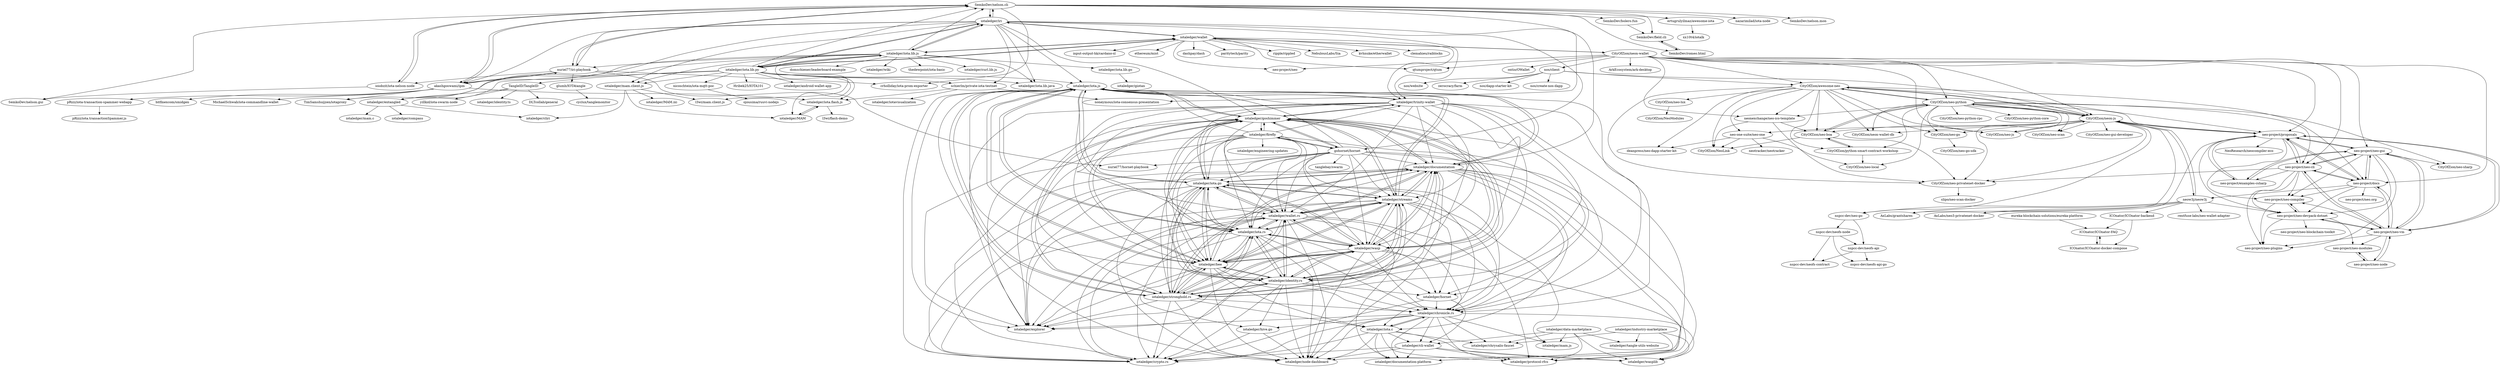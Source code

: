 digraph G {
"SemkoDev/nelson.cli" -> "nuriel77/iri-playbook"
"SemkoDev/nelson.cli" -> "ioiobzit/iota-nelson-node"
"SemkoDev/nelson.cli" -> "SemkoDev/field.cli"
"SemkoDev/nelson.cli" -> "akashgoswami/ipm"
"SemkoDev/nelson.cli" -> "SemkoDev/nelson.gui"
"SemkoDev/nelson.cli" -> "crholliday/iota-prom-exporter"
"SemkoDev/nelson.cli" -> "iotaledger/iri"
"SemkoDev/nelson.cli" -> "SemkoDev/romeo.html"
"SemkoDev/nelson.cli" -> "ertugrulyilmaz/awesome-iota"
"SemkoDev/nelson.cli" -> "SemkoDev/bolero.fun"
"SemkoDev/nelson.cli" -> "nazarimilad/iota-node"
"SemkoDev/nelson.cli" -> "SemkoDev/nelson.mon"
"SemkoDev/nelson.cli" -> "noneymous/iota-consensus-presentation"
"iotaledger/iri" -> "iotaledger/wallet"
"iotaledger/iri" -> "iotaledger/iota.lib.js"
"iotaledger/iri" -> "SemkoDev/nelson.cli"
"iotaledger/iri" -> "iotaledger/trinity-wallet"
"iotaledger/iri" -> "iotaledger/iota.lib.py"
"iotaledger/iri" -> "iotaledger/entangled"
"iotaledger/iri" -> "iotaledger/goshimmer"
"iotaledger/iri" -> "iotaledger/iota.js"
"iotaledger/iri" -> "iotaledger/documentation"
"iotaledger/iri" -> "iotaledger/iota.lib.java"
"iotaledger/iri" -> "akashgoswami/ipm"
"iotaledger/iri" -> "nuriel77/iri-playbook"
"iotaledger/iri" -> "gohornet/hornet"
"iotaledger/iri" -> "iotaledger/mam.client.js"
"iotaledger/iri" -> "schierlm/private-iota-testnet"
"CityOfZion/neon-wallet" -> "neo-project/neo" ["e"=1]
"CityOfZion/neon-wallet" -> "CityOfZion/awesome-neo"
"CityOfZion/neon-wallet" -> "neo-project/neo-gui"
"CityOfZion/neon-wallet" -> "CityOfZion/neo-python"
"CityOfZion/neon-wallet" -> "CityOfZion/neon-js"
"CityOfZion/neon-wallet" -> "qtumproject/qtum" ["e"=1]
"CityOfZion/neon-wallet" -> "iotaledger/wallet"
"CityOfZion/neon-wallet" -> "neo-project/neo-cli"
"CityOfZion/neon-wallet" -> "neonexchange/neo-ico-template"
"CityOfZion/neon-wallet" -> "neo-project/proposals"
"CityOfZion/neon-wallet" -> "neo-project/docs"
"CityOfZion/neon-wallet" -> "CityOfZion/neo-js"
"CityOfZion/neon-wallet" -> "ArkEcosystem/ark-desktop" ["e"=1]
"CityOfZion/neon-wallet" -> "ontio/OWallet" ["e"=1]
"CityOfZion/neon-wallet" -> "nos/client"
"iotaledger/iota.js" -> "iotaledger/iota.go"
"iotaledger/iota.js" -> "iotaledger/streams"
"iotaledger/iota.js" -> "iotaledger/documentation"
"iotaledger/iota.js" -> "iotaledger/goshimmer"
"iotaledger/iota.js" -> "iotaledger/wallet.rs"
"iotaledger/iota.js" -> "iotaledger/trinity-wallet"
"iotaledger/iota.js" -> "iotaledger/iota.rs"
"iotaledger/iota.js" -> "iotaledger/bee"
"iotaledger/iota.js" -> "iotaledger/stronghold.rs"
"iotaledger/iota.js" -> "iotaledger/identity.rs"
"iotaledger/iota.js" -> "iotaledger/wasp"
"iotaledger/iota.js" -> "iotaledger/explorer"
"iotaledger/iota.js" -> "iotaledger/node-dashboard"
"iotaledger/iota.js" -> "iotaledger/chronicle.rs"
"iotaledger/iota.js" -> "iotaledger/crypto.rs"
"iotaledger/iota.rs" -> "iotaledger/wallet.rs"
"iotaledger/iota.rs" -> "iotaledger/streams"
"iotaledger/iota.rs" -> "iotaledger/bee"
"iotaledger/iota.rs" -> "iotaledger/wasp"
"iotaledger/iota.rs" -> "iotaledger/stronghold.rs"
"iotaledger/iota.rs" -> "iotaledger/goshimmer"
"iotaledger/iota.rs" -> "iotaledger/identity.rs"
"iotaledger/iota.rs" -> "iotaledger/iota.go"
"iotaledger/iota.rs" -> "iotaledger/explorer"
"iotaledger/iota.rs" -> "iotaledger/crypto.rs"
"iotaledger/iota.rs" -> "iotaledger/chronicle.rs"
"iotaledger/iota.rs" -> "iotaledger/documentation"
"iotaledger/iota.rs" -> "iotaledger/hornet"
"iotaledger/iota.rs" -> "iotaledger/node-dashboard"
"iotaledger/iota.rs" -> "iotaledger/iota.js"
"iotaledger/bee" -> "iotaledger/streams"
"iotaledger/bee" -> "iotaledger/wallet.rs"
"iotaledger/bee" -> "iotaledger/goshimmer"
"iotaledger/bee" -> "iotaledger/iota.go"
"iotaledger/bee" -> "iotaledger/iota.rs"
"iotaledger/bee" -> "iotaledger/wasp"
"iotaledger/bee" -> "iotaledger/documentation"
"iotaledger/bee" -> "iotaledger/stronghold.rs"
"iotaledger/bee" -> "iotaledger/identity.rs"
"iotaledger/bee" -> "iotaledger/chronicle.rs"
"iotaledger/bee" -> "iotaledger/crypto.rs"
"iotaledger/bee" -> "iotaledger/explorer"
"iotaledger/bee" -> "iotaledger/node-dashboard"
"iotaledger/bee" -> "iotaledger/iota.js"
"iotaledger/bee" -> "iotaledger/iota.c"
"iotaledger/wallet" -> "iotaledger/iri"
"iotaledger/wallet" -> "iotaledger/iota.lib.js"
"iotaledger/wallet" -> "iotaledger/trinity-wallet"
"iotaledger/wallet" -> "iotaledger/iota.lib.py"
"iotaledger/wallet" -> "NebulousLabs/Sia" ["e"=1]
"iotaledger/wallet" -> "qtumproject/qtum" ["e"=1]
"iotaledger/wallet" -> "kvhnuke/etherwallet" ["e"=1]
"iotaledger/wallet" -> "clemahieu/raiblocks" ["e"=1]
"iotaledger/wallet" -> "input-output-hk/cardano-sl" ["e"=1]
"iotaledger/wallet" -> "ethereum/mist" ["e"=1]
"iotaledger/wallet" -> "CityOfZion/neon-wallet"
"iotaledger/wallet" -> "dashpay/dash" ["e"=1]
"iotaledger/wallet" -> "neo-project/neo" ["e"=1]
"iotaledger/wallet" -> "paritytech/parity" ["e"=1]
"iotaledger/wallet" -> "ripple/rippled" ["e"=1]
"CityOfZion/neo-lux" -> "CityOfZion/NeoModules"
"iotaledger/documentation" -> "iotaledger/streams"
"iotaledger/documentation" -> "iotaledger/iota.go"
"iotaledger/documentation" -> "iotaledger/wallet.rs"
"iotaledger/documentation" -> "iotaledger/bee"
"iotaledger/documentation" -> "iotaledger/explorer"
"iotaledger/documentation" -> "iotaledger/goshimmer"
"iotaledger/documentation" -> "iotaledger/node-dashboard"
"iotaledger/documentation" -> "iotaledger/chronicle.rs"
"iotaledger/documentation" -> "iotaledger/crypto.rs"
"iotaledger/documentation" -> "iotaledger/protocol-rfcs"
"iotaledger/documentation" -> "iotaledger/documentation-platform"
"iotaledger/documentation" -> "iotaledger/wasplib"
"iotaledger/documentation" -> "iotaledger/iota.js"
"iotaledger/documentation" -> "iotaledger/iota.c"
"iotaledger/documentation" -> "iotaledger/wasp"
"iotaledger/firefly" -> "iotaledger/goshimmer"
"iotaledger/firefly" -> "iotaledger/wasp"
"iotaledger/firefly" -> "iotaledger/iota.rs"
"iotaledger/firefly" -> "iotaledger/wallet.rs"
"iotaledger/firefly" -> "iotaledger/bee"
"iotaledger/firefly" -> "iotaledger/identity.rs"
"iotaledger/firefly" -> "iotaledger/stronghold.rs"
"iotaledger/firefly" -> "iotaledger/streams"
"iotaledger/firefly" -> "gohornet/hornet"
"iotaledger/firefly" -> "iotaledger/engineering-updates"
"iotaledger/firefly" -> "iotaledger/hornet"
"iotaledger/firefly" -> "iotaledger/iota.go"
"iotaledger/firefly" -> "iotaledger/explorer"
"iotaledger/firefly" -> "iotaledger/iota.js"
"iotaledger/firefly" -> "iotaledger/trinity-wallet"
"iotaledger/goshimmer" -> "iotaledger/streams"
"iotaledger/goshimmer" -> "iotaledger/bee"
"iotaledger/goshimmer" -> "iotaledger/iota.go"
"iotaledger/goshimmer" -> "iotaledger/wasp"
"iotaledger/goshimmer" -> "iotaledger/wallet.rs"
"iotaledger/goshimmer" -> "iotaledger/documentation"
"iotaledger/goshimmer" -> "iotaledger/iota.rs"
"iotaledger/goshimmer" -> "iotaledger/identity.rs"
"iotaledger/goshimmer" -> "iotaledger/stronghold.rs"
"iotaledger/goshimmer" -> "iotaledger/iota.js"
"iotaledger/goshimmer" -> "iotaledger/trinity-wallet"
"iotaledger/goshimmer" -> "iotaledger/firefly"
"iotaledger/goshimmer" -> "gohornet/hornet"
"iotaledger/goshimmer" -> "iotaledger/hornet"
"iotaledger/goshimmer" -> "iotaledger/explorer"
"iotaledger/hive.go" -> "iotaledger/crypto.rs"
"iotaledger/hive.go" -> "iotaledger/node-dashboard"
"iotaledger/wasp" -> "iotaledger/wallet.rs"
"iotaledger/wasp" -> "iotaledger/streams"
"iotaledger/wasp" -> "iotaledger/bee"
"iotaledger/wasp" -> "iotaledger/iota.rs"
"iotaledger/wasp" -> "iotaledger/goshimmer"
"iotaledger/wasp" -> "iotaledger/stronghold.rs"
"iotaledger/wasp" -> "iotaledger/explorer"
"iotaledger/wasp" -> "iotaledger/identity.rs"
"iotaledger/wasp" -> "iotaledger/crypto.rs"
"iotaledger/wasp" -> "iotaledger/iota.go"
"iotaledger/wasp" -> "iotaledger/documentation"
"iotaledger/wasp" -> "iotaledger/chronicle.rs"
"iotaledger/wasp" -> "iotaledger/node-dashboard"
"iotaledger/wasp" -> "iotaledger/hornet"
"iotaledger/wasp" -> "iotaledger/protocol-rfcs"
"nuriel77/iri-playbook" -> "SemkoDev/nelson.cli"
"nuriel77/iri-playbook" -> "akashgoswami/ipm"
"nuriel77/iri-playbook" -> "nuriel77/hornet-playbook"
"nuriel77/iri-playbook" -> "glumb/IOTAtangle"
"nuriel77/iri-playbook" -> "ioiobzit/iota-nelson-node"
"nuriel77/iri-playbook" -> "crholliday/iota-prom-exporter"
"CityOfZion/neon-js" -> "CityOfZion/neo-js"
"CityOfZion/neon-js" -> "neo-project/proposals"
"CityOfZion/neon-js" -> "CityOfZion/awesome-neo"
"CityOfZion/neon-js" -> "neo-one-suite/neo-one"
"CityOfZion/neon-js" -> "CityOfZion/neo-go"
"CityOfZion/neon-js" -> "nspcc-dev/neo-go"
"CityOfZion/neon-js" -> "CityOfZion/neo-privatenet-docker"
"CityOfZion/neon-js" -> "neow3j/neow3j"
"CityOfZion/neon-js" -> "CityOfZion/neon-wallet-db"
"CityOfZion/neon-js" -> "CityOfZion/neo-python"
"CityOfZion/neon-js" -> "AxLabs/grantshares"
"CityOfZion/neon-js" -> "CityOfZion/neo-boa"
"CityOfZion/neon-js" -> "CityOfZion/neo-gui-developer"
"CityOfZion/neon-js" -> "CityOfZion/neo-scan"
"CityOfZion/neo-python" -> "CityOfZion/neo-boa"
"CityOfZion/neo-python" -> "CityOfZion/awesome-neo"
"CityOfZion/neo-python" -> "CityOfZion/python-smart-contract-workshop"
"CityOfZion/neo-python" -> "CityOfZion/neon-js"
"CityOfZion/neo-python" -> "neo-project/proposals"
"CityOfZion/neo-python" -> "CityOfZion/neo-go"
"CityOfZion/neo-python" -> "CityOfZion/neo-privatenet-docker"
"CityOfZion/neo-python" -> "CityOfZion/neo-local"
"CityOfZion/neo-python" -> "CityOfZion/neo-python-rpc"
"CityOfZion/neo-python" -> "neonexchange/neo-ico-template"
"CityOfZion/neo-python" -> "neo-project/neo-cli"
"CityOfZion/neo-python" -> "CityOfZion/neon-wallet-db"
"CityOfZion/neo-python" -> "CityOfZion/neo-sharp"
"CityOfZion/neo-python" -> "CityOfZion/neo-scan"
"CityOfZion/neo-python" -> "CityOfZion/neo-python-core"
"neo-project/neo-vm" -> "neo-project/proposals"
"neo-project/neo-vm" -> "neo-project/neo-devpack-dotnet"
"neo-project/neo-vm" -> "neo-project/neo-compiler"
"neo-project/neo-vm" -> "neo-project/neo-node"
"neo-project/neo-vm" -> "neo-project/neo-cli"
"neo-project/neo-vm" -> "neo-project/neo-modules"
"neo-project/neo-vm" -> "neo-project/docs"
"neo-project/neo-vm" -> "neo-project/neo-plugins"
"neo-project/neo-vm" -> "neo-project/neo-gui"
"neo-one-suite/neo-one" -> "neotracker/neotracker"
"neo-one-suite/neo-one" -> "CityOfZion/NeoLink"
"neo-one-suite/neo-one" -> "CityOfZion/neo-local"
"neo-one-suite/neo-one" -> "deanpress/neo-dapp-starter-kit"
"neonexchange/neo-ico-template" -> "CityOfZion/NeoLink"
"neonexchange/neo-ico-template" -> "CityOfZion/neo-privatenet-docker"
"neonexchange/neo-ico-template" -> "CityOfZion/neo-boa"
"nos/client" -> "nos/dapp-starter-kit"
"nos/client" -> "nos/create-nos-dapp"
"nos/client" -> "nos/website"
"nos/client" -> "CityOfZion/awesome-neo"
"nos/client" -> "zerocracy/farm" ["e"=1]
"nos/client" -> "CityOfZion/neon-js"
"iotaledger/hornet" -> "iotaledger/crypto.rs"
"iotaledger/hornet" -> "iotaledger/chronicle.rs"
"iotaledger/hornet" -> "iotaledger/cli-wallet"
"neo-project/neo-gui" -> "neo-project/neo-cli"
"neo-project/neo-gui" -> "neo-project/proposals"
"neo-project/neo-gui" -> "neo-project/examples-csharp"
"neo-project/neo-gui" -> "neo-project/neo-compiler"
"neo-project/neo-gui" -> "neo-project/neo-vm"
"neo-project/neo-gui" -> "neo-project/docs"
"neo-project/neo-gui" -> "neo-project/neo-plugins"
"neo-project/neo-gui" -> "neo-project/neo-devpack-dotnet"
"neo-project/neo-gui" -> "CityOfZion/neo-sharp"
"neow3j/neow3j" -> "AxLabs/neo3-privatenet-docker"
"neow3j/neow3j" -> "nspcc-dev/neo-go"
"neow3j/neow3j" -> "AxLabs/grantshares"
"neow3j/neow3j" -> "rentfuse-labs/neo-wallet-adapter"
"neow3j/neow3j" -> "neo-project/neo-devpack-dotnet"
"neow3j/neow3j" -> "ICOnator/ICOnator-backend"
"neow3j/neow3j" -> "CityOfZion/neon-js"
"neo-project/docs" -> "neo-project/neo-devpack-dotnet"
"neo-project/docs" -> "neo-project/neo-vm"
"neo-project/docs" -> "neo-project/proposals"
"neo-project/docs" -> "neo-project/neo-compiler"
"neo-project/docs" -> "neo-project/neo-gui"
"neo-project/docs" -> "neo-project/neo-cli"
"neo-project/docs" -> "neo-project/neo.org"
"neo-project/docs" -> "neow3j/neow3j"
"CityOfZion/awesome-neo" -> "CityOfZion/neo-python"
"CityOfZion/awesome-neo" -> "CityOfZion/neon-js"
"CityOfZion/awesome-neo" -> "CityOfZion/neo-js"
"CityOfZion/awesome-neo" -> "CityOfZion/neon-wallet-db"
"CityOfZion/awesome-neo" -> "neo-one-suite/neo-one"
"CityOfZion/awesome-neo" -> "neo-project/proposals"
"CityOfZion/awesome-neo" -> "neonexchange/neo-ico-template"
"CityOfZion/awesome-neo" -> "CityOfZion/NeoLink"
"CityOfZion/awesome-neo" -> "deanpress/neo-dapp-starter-kit"
"CityOfZion/awesome-neo" -> "CityOfZion/neo-lux"
"CityOfZion/awesome-neo" -> "CityOfZion/python-smart-contract-workshop"
"CityOfZion/awesome-neo" -> "CityOfZion/neo-boa"
"CityOfZion/awesome-neo" -> "CityOfZion/neo-go"
"CityOfZion/awesome-neo" -> "neo-project/docs"
"CityOfZion/awesome-neo" -> "CityOfZion/neo-privatenet-docker"
"iotaledger/trinity-wallet" -> "iotaledger/goshimmer"
"iotaledger/trinity-wallet" -> "iotaledger/iota.js"
"iotaledger/trinity-wallet" -> "iotaledger/iota.go"
"iotaledger/trinity-wallet" -> "iotaledger/streams"
"iotaledger/trinity-wallet" -> "iotaledger/documentation"
"iotaledger/trinity-wallet" -> "iotaledger/bee"
"iotaledger/trinity-wallet" -> "iotaledger/wallet.rs"
"iotaledger/trinity-wallet" -> "iotaledger/iota.rs"
"iotaledger/trinity-wallet" -> "iotaledger/stronghold.rs"
"iotaledger/trinity-wallet" -> "iotaledger/wasp"
"iotaledger/trinity-wallet" -> "iotaledger/identity.rs"
"iotaledger/trinity-wallet" -> "iotaledger/crypto.rs"
"iotaledger/trinity-wallet" -> "iotaledger/node-dashboard"
"iotaledger/trinity-wallet" -> "iotaledger/explorer"
"iotaledger/trinity-wallet" -> "iotaledger/chronicle.rs"
"nspcc-dev/neo-go" -> "nspcc-dev/neofs-node"
"nspcc-dev/neo-go" -> "nspcc-dev/neofs-api"
"ertugrulyilmaz/awesome-iota" -> "xx10t4/iotalk"
"iotaledger/iota.lib.js" -> "iotaledger/iri"
"iotaledger/iota.lib.js" -> "iotaledger/wallet"
"iotaledger/iota.lib.js" -> "iotaledger/iota.lib.py"
"iotaledger/iota.lib.js" -> "iotaledger/iota.flash.js"
"iotaledger/iota.lib.js" -> "SemkoDev/nelson.cli"
"iotaledger/iota.lib.js" -> "iotaledger/mam.client.js"
"iotaledger/iota.lib.js" -> "domschiener/leaderboard-example"
"iotaledger/iota.lib.js" -> "akashgoswami/ipm"
"iotaledger/iota.lib.js" -> "nuriel77/iri-playbook"
"iotaledger/iota.lib.js" -> "TimSamshuijzen/iotaproxy"
"iotaledger/iota.lib.js" -> "iotaledger/wiki"
"iotaledger/iota.lib.js" -> "iotaledger/iota.lib.go"
"iotaledger/iota.lib.js" -> "iotaledger/iota.lib.java"
"iotaledger/iota.lib.js" -> "thedewpoint/iota-basic"
"iotaledger/iota.lib.js" -> "iotaledger/curl.lib.js"
"iotaledger/iota.go" -> "iotaledger/streams"
"iotaledger/iota.go" -> "iotaledger/documentation"
"iotaledger/iota.go" -> "iotaledger/wallet.rs"
"iotaledger/iota.go" -> "iotaledger/bee"
"iotaledger/iota.go" -> "iotaledger/iota.js"
"iotaledger/iota.go" -> "iotaledger/goshimmer"
"iotaledger/iota.go" -> "iotaledger/node-dashboard"
"iotaledger/iota.go" -> "iotaledger/iota.c"
"iotaledger/iota.go" -> "iotaledger/explorer"
"iotaledger/iota.go" -> "iotaledger/chronicle.rs"
"iotaledger/iota.go" -> "iotaledger/iota.rs"
"iotaledger/iota.go" -> "iotaledger/stronghold.rs"
"iotaledger/iota.go" -> "iotaledger/crypto.rs"
"iotaledger/iota.go" -> "iotaledger/wasp"
"iotaledger/iota.go" -> "iotaledger/identity.rs"
"iotaledger/iota.lib.py" -> "iotaledger/MAM"
"iotaledger/iota.lib.py" -> "iotaledger/iota.lib.js"
"iotaledger/iota.lib.py" -> "iotaledger/iri"
"iotaledger/iota.lib.py" -> "iotaledger/entangled"
"iotaledger/iota.lib.py" -> "nicoschtein/iota-mqtt-poc"
"iotaledger/iota.lib.py" -> "iotaledger/iota.lib.java"
"iotaledger/iota.lib.py" -> "iotaledger/mam.client.js"
"iotaledger/iota.lib.py" -> "SemkoDev/nelson.cli"
"iotaledger/iota.lib.py" -> "schierlm/private-iota-testnet"
"iotaledger/iota.lib.py" -> "iotaledger/wallet"
"iotaledger/iota.lib.py" -> "l3wi/mam.client.js"
"iotaledger/iota.lib.py" -> "Hribek25/IOTA101"
"iotaledger/iota.lib.py" -> "iotaledger/iota.js"
"iotaledger/iota.lib.py" -> "iotaledger/android-wallet-app"
"iotaledger/iota.lib.py" -> "TangleID/TangleID"
"iotaledger/identity.rs" -> "iotaledger/stronghold.rs"
"iotaledger/identity.rs" -> "iotaledger/streams"
"iotaledger/identity.rs" -> "iotaledger/wallet.rs"
"iotaledger/identity.rs" -> "iotaledger/crypto.rs"
"iotaledger/identity.rs" -> "iotaledger/bee"
"iotaledger/identity.rs" -> "iotaledger/iota.rs"
"iotaledger/identity.rs" -> "iotaledger/wasp"
"iotaledger/identity.rs" -> "iotaledger/goshimmer"
"iotaledger/identity.rs" -> "iotaledger/iota.go"
"iotaledger/identity.rs" -> "iotaledger/explorer"
"iotaledger/identity.rs" -> "iotaledger/chronicle.rs"
"iotaledger/identity.rs" -> "iotaledger/documentation"
"iotaledger/identity.rs" -> "iotaledger/node-dashboard"
"iotaledger/identity.rs" -> "iotaledger/hive.go"
"iotaledger/identity.rs" -> "iotaledger/hornet"
"iotaledger/iota.c" -> "iotaledger/crypto.rs"
"iotaledger/iota.c" -> "iotaledger/cli-wallet"
"iotaledger/iota.c" -> "iotaledger/chronicle.rs"
"iotaledger/iota.c" -> "iotaledger/chrysalis-faucet"
"iotaledger/iota.c" -> "iotaledger/protocol-rfcs"
"iotaledger/iota.c" -> "iotaledger/wasplib"
"iotaledger/iota.c" -> "iotaledger/node-dashboard"
"iotaledger/iota.c" -> "iotaledger/documentation-platform"
"iotaledger/streams" -> "iotaledger/iota.go"
"iotaledger/streams" -> "iotaledger/documentation"
"iotaledger/streams" -> "iotaledger/bee"
"iotaledger/streams" -> "iotaledger/wallet.rs"
"iotaledger/streams" -> "iotaledger/goshimmer"
"iotaledger/streams" -> "iotaledger/iota.rs"
"iotaledger/streams" -> "iotaledger/wasp"
"iotaledger/streams" -> "iotaledger/stronghold.rs"
"iotaledger/streams" -> "iotaledger/identity.rs"
"iotaledger/streams" -> "iotaledger/chronicle.rs"
"iotaledger/streams" -> "iotaledger/crypto.rs"
"iotaledger/streams" -> "iotaledger/iota.js"
"iotaledger/streams" -> "iotaledger/explorer"
"iotaledger/streams" -> "iotaledger/hornet"
"iotaledger/streams" -> "iotaledger/mam.js"
"iotaledger/stronghold.rs" -> "iotaledger/identity.rs"
"iotaledger/stronghold.rs" -> "iotaledger/wallet.rs"
"iotaledger/stronghold.rs" -> "iotaledger/streams"
"iotaledger/stronghold.rs" -> "iotaledger/bee"
"iotaledger/stronghold.rs" -> "iotaledger/iota.rs"
"iotaledger/stronghold.rs" -> "iotaledger/wasp"
"iotaledger/stronghold.rs" -> "iotaledger/iota.go"
"iotaledger/stronghold.rs" -> "iotaledger/goshimmer"
"iotaledger/stronghold.rs" -> "iotaledger/documentation"
"iotaledger/stronghold.rs" -> "iotaledger/crypto.rs"
"iotaledger/stronghold.rs" -> "iotaledger/explorer"
"iotaledger/stronghold.rs" -> "iotaledger/chronicle.rs"
"iotaledger/stronghold.rs" -> "iotaledger/iota.js"
"iotaledger/stronghold.rs" -> "iotaledger/node-dashboard"
"iotaledger/stronghold.rs" -> "iotaledger/iota.c"
"neo-project/neo-node" -> "neo-project/neo-modules"
"neo-project/neo-node" -> "neo-project/neo-vm"
"neo-project/neo-cli" -> "neo-project/neo-gui"
"neo-project/neo-cli" -> "neo-project/neo-plugins"
"neo-project/neo-cli" -> "neo-project/neo-vm"
"neo-project/neo-cli" -> "neo-project/neo-compiler"
"neo-project/neo-cli" -> "neo-project/proposals"
"neo-project/neo-cli" -> "neo-project/neo-devpack-dotnet"
"neo-project/neo-cli" -> "neo-project/docs"
"neo-project/neo-cli" -> "neo-project/examples-csharp"
"neo-project/neo-cli" -> "CityOfZion/neo-privatenet-docker"
"neo-project/proposals" -> "neo-project/neo-gui"
"neo-project/proposals" -> "neo-project/neo-vm"
"neo-project/proposals" -> "neo-project/examples-csharp"
"neo-project/proposals" -> "neo-project/neo-devpack-dotnet"
"neo-project/proposals" -> "neo-project/neo-compiler"
"neo-project/proposals" -> "NeoResearch/neocompiler-eco"
"neo-project/proposals" -> "CityOfZion/neon-js"
"neo-project/proposals" -> "neo-project/docs"
"neo-project/proposals" -> "neo-project/neo-cli"
"neo-project/proposals" -> "AxLabs/neo3-privatenet-docker"
"CityOfZion/neo-js" -> "CityOfZion/neon-js"
"iotaledger/MAM" -> "iotaledger/iota.flash.js"
"iotaledger/chronicle.rs" -> "iotaledger/crypto.rs"
"iotaledger/chronicle.rs" -> "iotaledger/protocol-rfcs"
"iotaledger/chronicle.rs" -> "iotaledger/explorer"
"iotaledger/chronicle.rs" -> "iotaledger/node-dashboard"
"iotaledger/chronicle.rs" -> "iotaledger/cli-wallet"
"iotaledger/chronicle.rs" -> "iotaledger/documentation-platform"
"iotaledger/chronicle.rs" -> "iotaledger/mam.js"
"iotaledger/chronicle.rs" -> "iotaledger/hive.go"
"iotaledger/chronicle.rs" -> "iotaledger/wasplib"
"iotaledger/chronicle.rs" -> "iotaledger/iota.c"
"iotaledger/chronicle.rs" -> "iotaledger/chrysalis-faucet"
"iotaledger/cli-wallet" -> "iotaledger/wasplib"
"iotaledger/cli-wallet" -> "iotaledger/protocol-rfcs"
"iotaledger/cli-wallet" -> "iotaledger/crypto.rs"
"iotaledger/cli-wallet" -> "iotaledger/node-dashboard"
"iotaledger/cli-wallet" -> "iotaledger/documentation-platform"
"iotaledger/data-marketplace" -> "iotaledger/tangle-utils-website"
"iotaledger/data-marketplace" -> "iotaledger/chrysalis-faucet"
"iotaledger/data-marketplace" -> "iotaledger/wasplib"
"iotaledger/data-marketplace" -> "iotaledger/protocol-rfcs"
"iotaledger/data-marketplace" -> "iotaledger/mam.js"
"iotaledger/data-marketplace" -> "iotaledger/cli-wallet"
"iotaledger/entangled" -> "iotaledger/cliri"
"iotaledger/entangled" -> "iotaledger/compass"
"iotaledger/entangled" -> "iotaledger/mam.c"
"iotaledger/industry-marketplace" -> "iotaledger/chrysalis-faucet"
"iotaledger/industry-marketplace" -> "iotaledger/wasplib"
"iotaledger/industry-marketplace" -> "iotaledger/documentation-platform"
"iotaledger/industry-marketplace" -> "iotaledger/tangle-utils-website"
"iotaledger/iota.flash.js" -> "iotaledger/MAM"
"iotaledger/iota.flash.js" -> "l3wi/flash-demo"
"iotaledger/mam.client.js" -> "l3wi/mam.client.js"
"iotaledger/mam.client.js" -> "iotaledger/MAM"
"iotaledger/mam.client.js" -> "iotaledger/MAM.ixi"
"iotaledger/mam.client.js" -> "iotaledger/cliri"
"iotaledger/wallet.rs" -> "iotaledger/iota.rs"
"iotaledger/wallet.rs" -> "iotaledger/explorer"
"iotaledger/wallet.rs" -> "iotaledger/streams"
"iotaledger/wallet.rs" -> "iotaledger/crypto.rs"
"iotaledger/wallet.rs" -> "iotaledger/wasp"
"iotaledger/wallet.rs" -> "iotaledger/node-dashboard"
"iotaledger/wallet.rs" -> "iotaledger/documentation"
"iotaledger/wallet.rs" -> "iotaledger/iota.go"
"iotaledger/wallet.rs" -> "iotaledger/bee"
"iotaledger/wallet.rs" -> "iotaledger/chronicle.rs"
"iotaledger/wallet.rs" -> "iotaledger/stronghold.rs"
"iotaledger/wallet.rs" -> "iotaledger/protocol-rfcs"
"iotaledger/wallet.rs" -> "iotaledger/identity.rs"
"iotaledger/wallet.rs" -> "iotaledger/documentation-platform"
"iotaledger/wallet.rs" -> "iotaledger/hive.go"
"neo-project/neo-compiler" -> "neo-project/neo-plugins"
"neo-project/neo-compiler" -> "neo-project/neo-devpack-dotnet"
"TangleID/TangleID" -> "DLTcollab/general"
"TangleID/TangleID" -> "iotaledger/entangled"
"TangleID/TangleID" -> "yillkid/iota-swarm-node"
"TangleID/TangleID" -> "iotaledger/identity.ts"
"glumb/IOTAtangle" -> "cyclux/tanglemonitor"
"akashgoswami/ipm" -> "SemkoDev/nelson.cli"
"akashgoswami/ipm" -> "nuriel77/iri-playbook"
"akashgoswami/ipm" -> "pRizz/iota-transaction-spammer-webapp"
"akashgoswami/ipm" -> "bitfinexcom/smidgen"
"akashgoswami/ipm" -> "TimSamshuijzen/iotaproxy"
"akashgoswami/ipm" -> "iotaledger/iota.flash.js"
"akashgoswami/ipm" -> "MichaelSchwab/iota-commandline-wallet"
"CityOfZion/neo-boa" -> "CityOfZion/python-smart-contract-workshop"
"CityOfZion/neo-boa" -> "CityOfZion/neo-python"
"CityOfZion/neo-boa" -> "CityOfZion/NeoLink"
"CityOfZion/neo-boa" -> "CityOfZion/neo-privatenet-docker"
"pRizz/iota-transaction-spammer-webapp" -> "pRizz/iota.transactionSpammer.js"
"iotaledger/iota.lib.go" -> "iotaledger/giotan"
"SemkoDev/bolero.fun" -> "SemkoDev/field.cli"
"gohornet/hornet" -> "iotaledger/goshimmer"
"gohornet/hornet" -> "iotaledger/bee"
"gohornet/hornet" -> "iotaledger/wallet.rs"
"gohornet/hornet" -> "iotaledger/streams"
"gohornet/hornet" -> "iotaledger/chronicle.rs"
"gohornet/hornet" -> "tanglebay/swarm"
"gohornet/hornet" -> "iotaledger/wasp"
"gohornet/hornet" -> "iotaledger/iota.rs"
"gohornet/hornet" -> "iotaledger/stronghold.rs"
"gohornet/hornet" -> "iotaledger/iota.go"
"gohornet/hornet" -> "iotaledger/identity.rs"
"gohornet/hornet" -> "iotaledger/firefly"
"gohornet/hornet" -> "nuriel77/hornet-playbook"
"gohornet/hornet" -> "iotaledger/iota.js"
"gohornet/hornet" -> "iotaledger/documentation"
"neo-project/neo-devpack-dotnet" -> "neo-project/neo-compiler"
"neo-project/neo-devpack-dotnet" -> "neo-project/neo-plugins"
"neo-project/neo-devpack-dotnet" -> "neo-project/neo-modules"
"neo-project/neo-devpack-dotnet" -> "neo-project/neo-vm"
"neo-project/neo-devpack-dotnet" -> "neo-project/neo-blockchain-toolkit"
"nspcc-dev/neofs-api" -> "nspcc-dev/neofs-api-go"
"nspcc-dev/neofs-api" -> "nspcc-dev/neofs-contract"
"CityOfZion/neo-privatenet-docker" -> "slipo/neo-scan-docker"
"SemkoDev/romeo.html" -> "SemkoDev/field.cli"
"nspcc-dev/neofs-node" -> "nspcc-dev/neofs-api"
"nspcc-dev/neofs-node" -> "nspcc-dev/neofs-api-go"
"nspcc-dev/neofs-node" -> "nspcc-dev/neofs-contract"
"neo-project/examples-csharp" -> "neo-project/proposals"
"neo-project/examples-csharp" -> "neo-project/neo-gui"
"CityOfZion/python-smart-contract-workshop" -> "CityOfZion/neo-boa"
"CityOfZion/python-smart-contract-workshop" -> "CityOfZion/neo-local"
"nicoschtein/iota-mqtt-poc" -> "ojousima/ruuvi-nodejs"
"schierlm/private-iota-testnet" -> "iotaledger/iotavisualization"
"schierlm/private-iota-testnet" -> "noneymous/iota-consensus-presentation"
"schierlm/private-iota-testnet" -> "iotaledger/iota.flash.js"
"ioiobzit/iota-nelson-node" -> "SemkoDev/nelson.cli"
"ioiobzit/iota-nelson-node" -> "SemkoDev/nelson.gui"
"CityOfZion/neo-go" -> "CityOfZion/neo-go-sdk"
"SemkoDev/field.cli" -> "SemkoDev/romeo.html"
"neo-project/neo-modules" -> "neo-project/neo-node"
"eureka-blockchain-solutions/eureka-platform" -> "ICOnator/ICOnator-FAQ"
"ICOnator/ICOnator-FAQ" -> "ICOnator/ICOnator-docker-compose"
"ICOnator/ICOnator-backend" -> "ICOnator/ICOnator-FAQ"
"ICOnator/ICOnator-backend" -> "ICOnator/ICOnator-docker-compose"
"ICOnator/ICOnator-docker-compose" -> "ICOnator/ICOnator-FAQ"
"SemkoDev/nelson.cli" ["l"="46.398,-27.019"]
"nuriel77/iri-playbook" ["l"="46.375,-27.03"]
"ioiobzit/iota-nelson-node" ["l"="46.41,-27.029"]
"SemkoDev/field.cli" ["l"="46.441,-27.014"]
"akashgoswami/ipm" ["l"="46.386,-27.044"]
"SemkoDev/nelson.gui" ["l"="46.424,-27.02"]
"crholliday/iota-prom-exporter" ["l"="46.405,-27.041"]
"iotaledger/iri" ["l"="46.322,-27.008"]
"SemkoDev/romeo.html" ["l"="46.438,-27.028"]
"ertugrulyilmaz/awesome-iota" ["l"="46.468,-27.02"]
"SemkoDev/bolero.fun" ["l"="46.445,-26.998"]
"nazarimilad/iota-node" ["l"="46.425,-27.003"]
"SemkoDev/nelson.mon" ["l"="46.421,-27.033"]
"noneymous/iota-consensus-presentation" ["l"="46.418,-26.984"]
"iotaledger/wallet" ["l"="46.302,-27.065"]
"iotaledger/iota.lib.js" ["l"="46.353,-27.044"]
"iotaledger/trinity-wallet" ["l"="46.262,-26.98"]
"iotaledger/iota.lib.py" ["l"="46.345,-26.996"]
"iotaledger/entangled" ["l"="46.343,-26.954"]
"iotaledger/goshimmer" ["l"="46.243,-26.979"]
"iotaledger/iota.js" ["l"="46.263,-26.965"]
"iotaledger/documentation" ["l"="46.255,-26.948"]
"iotaledger/iota.lib.java" ["l"="46.341,-27.023"]
"gohornet/hornet" ["l"="46.247,-26.991"]
"iotaledger/mam.client.js" ["l"="46.359,-27.003"]
"schierlm/private-iota-testnet" ["l"="46.386,-26.984"]
"CityOfZion/neon-wallet" ["l"="46.26,-27.194"]
"neo-project/neo" ["l"="46.001,-28.04"]
"CityOfZion/awesome-neo" ["l"="46.276,-27.253"]
"neo-project/neo-gui" ["l"="46.208,-27.215"]
"CityOfZion/neo-python" ["l"="46.28,-27.234"]
"CityOfZion/neon-js" ["l"="46.254,-27.253"]
"qtumproject/qtum" ["l"="46,-28.066"]
"neo-project/neo-cli" ["l"="46.216,-27.231"]
"neonexchange/neo-ico-template" ["l"="46.267,-27.238"]
"neo-project/proposals" ["l"="46.23,-27.229"]
"neo-project/docs" ["l"="46.223,-27.213"]
"CityOfZion/neo-js" ["l"="46.259,-27.225"]
"ArkEcosystem/ark-desktop" ["l"="-10.412,1.67"]
"ontio/OWallet" ["l"="46.121,-28.157"]
"nos/client" ["l"="46.254,-27.282"]
"iotaledger/iota.go" ["l"="46.25,-26.957"]
"iotaledger/streams" ["l"="46.228,-26.963"]
"iotaledger/wallet.rs" ["l"="46.24,-26.949"]
"iotaledger/iota.rs" ["l"="46.216,-26.969"]
"iotaledger/bee" ["l"="46.239,-26.964"]
"iotaledger/stronghold.rs" ["l"="46.23,-26.974"]
"iotaledger/identity.rs" ["l"="46.216,-26.957"]
"iotaledger/wasp" ["l"="46.23,-26.952"]
"iotaledger/explorer" ["l"="46.248,-26.97"]
"iotaledger/node-dashboard" ["l"="46.232,-26.942"]
"iotaledger/chronicle.rs" ["l"="46.238,-26.94"]
"iotaledger/crypto.rs" ["l"="46.222,-26.942"]
"iotaledger/hornet" ["l"="46.201,-26.951"]
"iotaledger/iota.c" ["l"="46.246,-26.929"]
"NebulousLabs/Sia" ["l"="46.036,-28.015"]
"kvhnuke/etherwallet" ["l"="46.89,-24.77"]
"clemahieu/raiblocks" ["l"="45.846,-27.994"]
"input-output-hk/cardano-sl" ["l"="45.971,-27.996"]
"ethereum/mist" ["l"="46.958,-24.871"]
"dashpay/dash" ["l"="45.939,-28.042"]
"paritytech/parity" ["l"="46.922,-24.82"]
"ripple/rippled" ["l"="45.947,-27.949"]
"CityOfZion/neo-lux" ["l"="46.302,-27.296"]
"CityOfZion/NeoModules" ["l"="46.317,-27.317"]
"iotaledger/protocol-rfcs" ["l"="46.235,-26.921"]
"iotaledger/documentation-platform" ["l"="46.252,-26.917"]
"iotaledger/wasplib" ["l"="46.243,-26.91"]
"iotaledger/firefly" ["l"="46.218,-26.988"]
"iotaledger/engineering-updates" ["l"="46.181,-27.004"]
"iotaledger/hive.go" ["l"="46.207,-26.933"]
"nuriel77/hornet-playbook" ["l"="46.298,-27.021"]
"glumb/IOTAtangle" ["l"="46.436,-27.053"]
"neo-one-suite/neo-one" ["l"="46.304,-27.276"]
"CityOfZion/neo-go" ["l"="46.278,-27.277"]
"nspcc-dev/neo-go" ["l"="46.211,-27.291"]
"CityOfZion/neo-privatenet-docker" ["l"="46.263,-27.261"]
"neow3j/neow3j" ["l"="46.226,-27.253"]
"CityOfZion/neon-wallet-db" ["l"="46.283,-27.266"]
"AxLabs/grantshares" ["l"="46.231,-27.27"]
"CityOfZion/neo-boa" ["l"="46.292,-27.247"]
"CityOfZion/neo-gui-developer" ["l"="46.234,-27.282"]
"CityOfZion/neo-scan" ["l"="46.25,-27.238"]
"CityOfZion/python-smart-contract-workshop" ["l"="46.311,-27.242"]
"CityOfZion/neo-local" ["l"="46.323,-27.254"]
"CityOfZion/neo-python-rpc" ["l"="46.308,-27.217"]
"CityOfZion/neo-sharp" ["l"="46.246,-27.214"]
"CityOfZion/neo-python-core" ["l"="46.318,-27.227"]
"neo-project/neo-vm" ["l"="46.189,-27.214"]
"neo-project/neo-devpack-dotnet" ["l"="46.187,-27.229"]
"neo-project/neo-compiler" ["l"="46.199,-27.228"]
"neo-project/neo-node" ["l"="46.161,-27.204"]
"neo-project/neo-modules" ["l"="46.161,-27.22"]
"neo-project/neo-plugins" ["l"="46.188,-27.239"]
"neotracker/neotracker" ["l"="46.33,-27.295"]
"CityOfZion/NeoLink" ["l"="46.3,-27.26"]
"deanpress/neo-dapp-starter-kit" ["l"="46.323,-27.276"]
"nos/dapp-starter-kit" ["l"="46.259,-27.31"]
"nos/create-nos-dapp" ["l"="46.243,-27.316"]
"nos/website" ["l"="46.243,-27.302"]
"zerocracy/farm" ["l"="27.073,-28.819"]
"iotaledger/cli-wallet" ["l"="46.223,-26.92"]
"neo-project/examples-csharp" ["l"="46.203,-27.242"]
"AxLabs/neo3-privatenet-docker" ["l"="46.208,-27.258"]
"rentfuse-labs/neo-wallet-adapter" ["l"="46.2,-27.272"]
"ICOnator/ICOnator-backend" ["l"="46.283,-27.214"]
"neo-project/neo.org" ["l"="46.2,-27.179"]
"nspcc-dev/neofs-node" ["l"="46.196,-27.32"]
"nspcc-dev/neofs-api" ["l"="46.187,-27.311"]
"xx10t4/iotalk" ["l"="46.496,-27.019"]
"iotaledger/iota.flash.js" ["l"="46.383,-27.013"]
"domschiener/leaderboard-example" ["l"="46.373,-27.079"]
"TimSamshuijzen/iotaproxy" ["l"="46.379,-27.061"]
"iotaledger/wiki" ["l"="46.343,-27.084"]
"iotaledger/iota.lib.go" ["l"="46.375,-27.1"]
"thedewpoint/iota-basic" ["l"="46.341,-27.065"]
"iotaledger/curl.lib.js" ["l"="46.357,-27.072"]
"iotaledger/MAM" ["l"="46.377,-26.997"]
"nicoschtein/iota-mqtt-poc" ["l"="46.386,-26.961"]
"l3wi/mam.client.js" ["l"="46.358,-26.983"]
"Hribek25/IOTA101" ["l"="46.329,-26.972"]
"iotaledger/android-wallet-app" ["l"="46.367,-26.955"]
"TangleID/TangleID" ["l"="46.371,-26.93"]
"iotaledger/chrysalis-faucet" ["l"="46.235,-26.904"]
"iotaledger/mam.js" ["l"="46.208,-26.918"]
"NeoResearch/neocompiler-eco" ["l"="46.222,-27.191"]
"iotaledger/data-marketplace" ["l"="46.219,-26.897"]
"iotaledger/tangle-utils-website" ["l"="46.226,-26.874"]
"iotaledger/cliri" ["l"="46.354,-26.971"]
"iotaledger/compass" ["l"="46.343,-26.918"]
"iotaledger/mam.c" ["l"="46.337,-26.934"]
"iotaledger/industry-marketplace" ["l"="46.244,-26.886"]
"l3wi/flash-demo" ["l"="46.406,-26.998"]
"iotaledger/MAM.ixi" ["l"="46.371,-26.98"]
"DLTcollab/general" ["l"="46.391,-26.917"]
"yillkid/iota-swarm-node" ["l"="46.371,-26.908"]
"iotaledger/identity.ts" ["l"="46.389,-26.902"]
"cyclux/tanglemonitor" ["l"="46.462,-27.064"]
"pRizz/iota-transaction-spammer-webapp" ["l"="46.422,-27.079"]
"bitfinexcom/smidgen" ["l"="46.417,-27.061"]
"MichaelSchwab/iota-commandline-wallet" ["l"="46.401,-27.07"]
"pRizz/iota.transactionSpammer.js" ["l"="46.438,-27.092"]
"iotaledger/giotan" ["l"="46.391,-27.122"]
"tanglebay/swarm" ["l"="46.23,-27.023"]
"neo-project/neo-blockchain-toolkit" ["l"="46.153,-27.241"]
"nspcc-dev/neofs-api-go" ["l"="46.184,-27.332"]
"nspcc-dev/neofs-contract" ["l"="46.175,-27.324"]
"slipo/neo-scan-docker" ["l"="46.272,-27.296"]
"ojousima/ruuvi-nodejs" ["l"="46.405,-26.942"]
"iotaledger/iotavisualization" ["l"="46.422,-26.958"]
"CityOfZion/neo-go-sdk" ["l"="46.287,-27.311"]
"eureka-blockchain-solutions/eureka-platform" ["l"="46.341,-27.196"]
"ICOnator/ICOnator-FAQ" ["l"="46.315,-27.201"]
"ICOnator/ICOnator-docker-compose" ["l"="46.302,-27.2"]
}